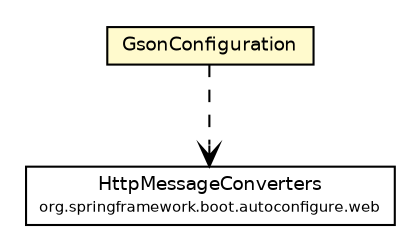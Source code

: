 #!/usr/local/bin/dot
#
# Class diagram 
# Generated by UMLGraph version R5_6 (http://www.umlgraph.org/)
#

digraph G {
	edge [fontname="Helvetica",fontsize=10,labelfontname="Helvetica",labelfontsize=10];
	node [fontname="Helvetica",fontsize=10,shape=plaintext];
	nodesep=0.25;
	ranksep=0.5;
	// net.ljcomputing.gson.config.GsonConfiguration
	c68 [label=<<table title="net.ljcomputing.gson.config.GsonConfiguration" border="0" cellborder="1" cellspacing="0" cellpadding="2" port="p" bgcolor="lemonChiffon" href="./GsonConfiguration.html">
		<tr><td><table border="0" cellspacing="0" cellpadding="1">
<tr><td align="center" balign="center"> GsonConfiguration </td></tr>
		</table></td></tr>
		</table>>, URL="./GsonConfiguration.html", fontname="Helvetica", fontcolor="black", fontsize=9.0];
	// net.ljcomputing.gson.config.GsonConfiguration DEPEND org.springframework.boot.autoconfigure.web.HttpMessageConverters
	c68:p -> c72:p [taillabel="", label="", headlabel="", fontname="Helvetica", fontcolor="black", fontsize=10.0, color="black", arrowhead=open, style=dashed];
	// org.springframework.boot.autoconfigure.web.HttpMessageConverters
	c72 [label=<<table title="org.springframework.boot.autoconfigure.web.HttpMessageConverters" border="0" cellborder="1" cellspacing="0" cellpadding="2" port="p">
		<tr><td><table border="0" cellspacing="0" cellpadding="1">
<tr><td align="center" balign="center"> HttpMessageConverters </td></tr>
<tr><td align="center" balign="center"><font point-size="7.0"> org.springframework.boot.autoconfigure.web </font></td></tr>
		</table></td></tr>
		</table>>, URL="null", fontname="Helvetica", fontcolor="black", fontsize=9.0];
}

